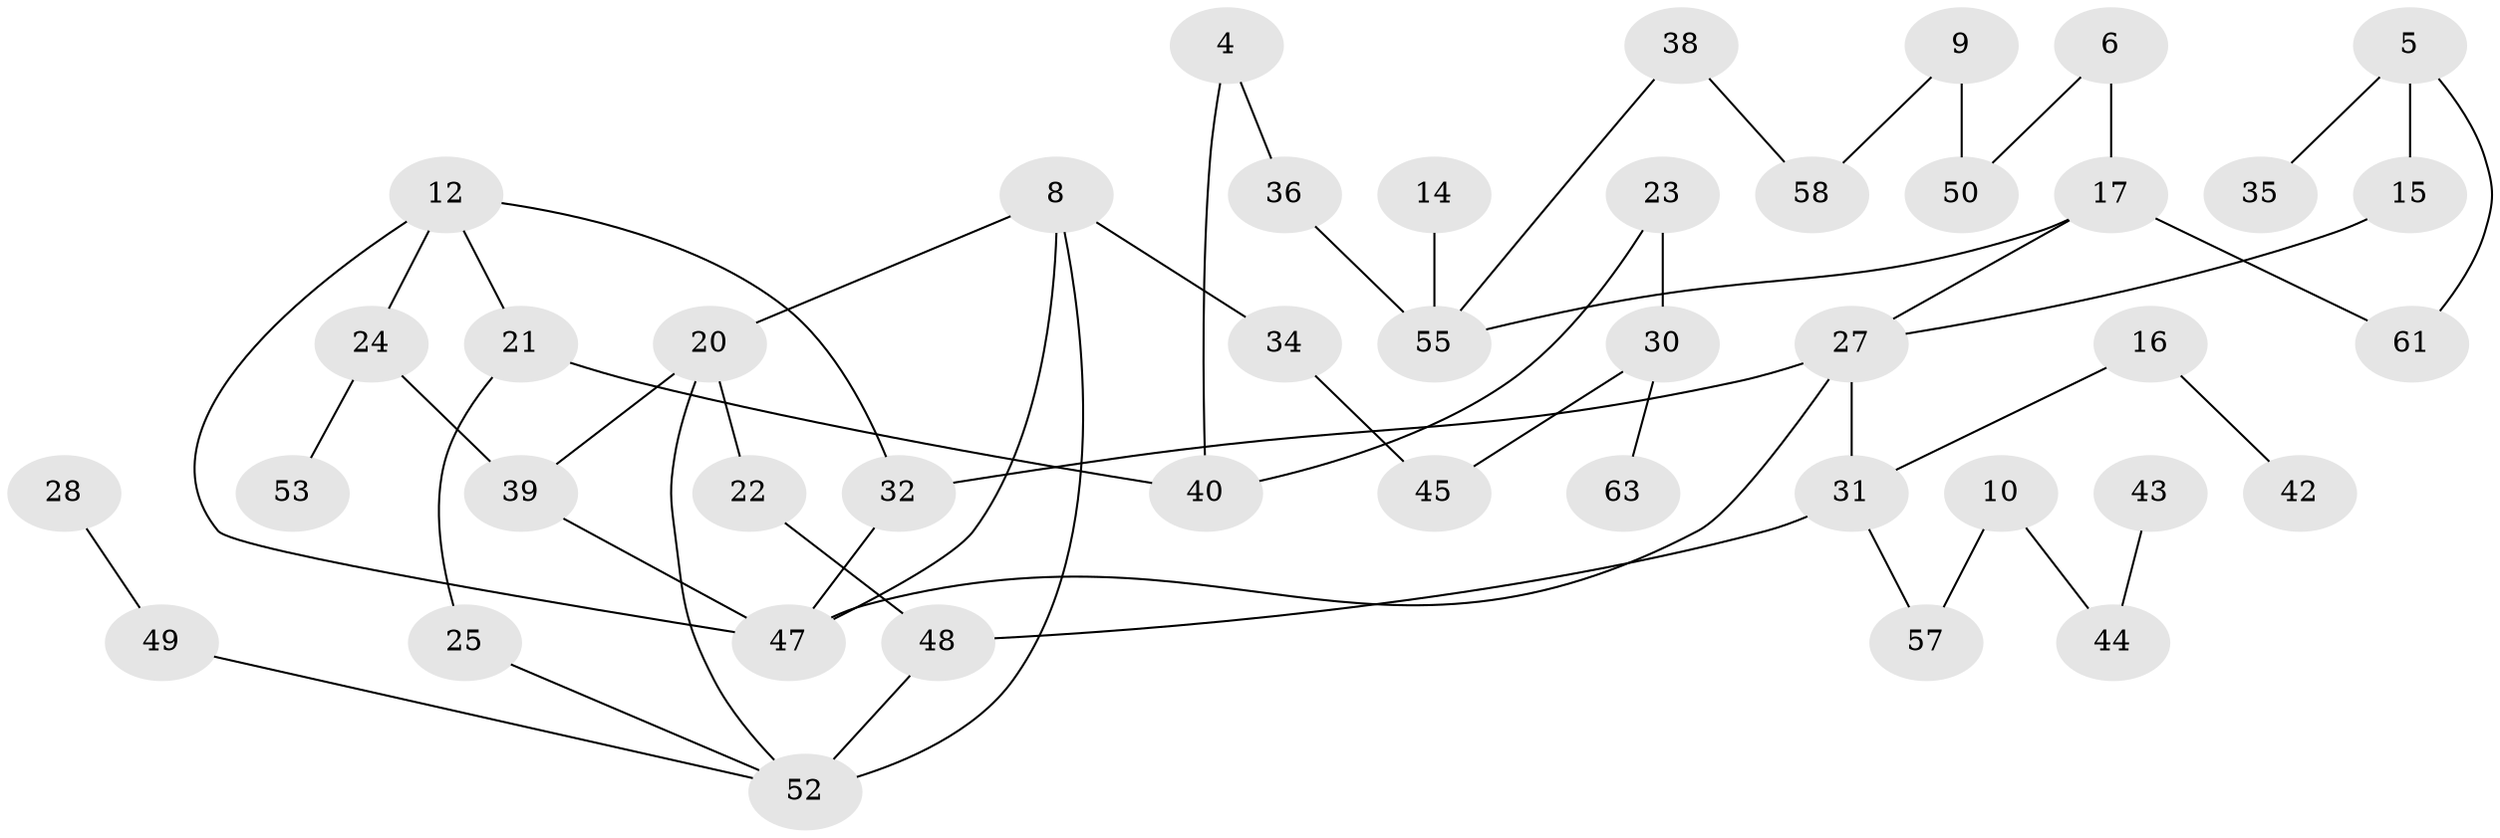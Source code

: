 // original degree distribution, {2: 0.376, 0: 0.136, 1: 0.24, 3: 0.144, 6: 0.016, 4: 0.072, 5: 0.016}
// Generated by graph-tools (version 1.1) at 2025/00/03/09/25 03:00:51]
// undirected, 43 vertices, 54 edges
graph export_dot {
graph [start="1"]
  node [color=gray90,style=filled];
  4;
  5;
  6;
  8;
  9;
  10;
  12;
  14;
  15;
  16;
  17;
  20;
  21;
  22;
  23;
  24;
  25;
  27;
  28;
  30;
  31;
  32;
  34;
  35;
  36;
  38;
  39;
  40;
  42;
  43;
  44;
  45;
  47;
  48;
  49;
  50;
  52;
  53;
  55;
  57;
  58;
  61;
  63;
  4 -- 36 [weight=1.0];
  4 -- 40 [weight=1.0];
  5 -- 15 [weight=1.0];
  5 -- 35 [weight=1.0];
  5 -- 61 [weight=1.0];
  6 -- 17 [weight=1.0];
  6 -- 50 [weight=1.0];
  8 -- 20 [weight=1.0];
  8 -- 34 [weight=1.0];
  8 -- 47 [weight=1.0];
  8 -- 52 [weight=2.0];
  9 -- 50 [weight=1.0];
  9 -- 58 [weight=1.0];
  10 -- 44 [weight=1.0];
  10 -- 57 [weight=1.0];
  12 -- 21 [weight=1.0];
  12 -- 24 [weight=1.0];
  12 -- 32 [weight=1.0];
  12 -- 47 [weight=1.0];
  14 -- 55 [weight=1.0];
  15 -- 27 [weight=1.0];
  16 -- 31 [weight=1.0];
  16 -- 42 [weight=1.0];
  17 -- 27 [weight=1.0];
  17 -- 55 [weight=1.0];
  17 -- 61 [weight=1.0];
  20 -- 22 [weight=1.0];
  20 -- 39 [weight=1.0];
  20 -- 52 [weight=1.0];
  21 -- 25 [weight=1.0];
  21 -- 40 [weight=1.0];
  22 -- 48 [weight=1.0];
  23 -- 30 [weight=1.0];
  23 -- 40 [weight=1.0];
  24 -- 39 [weight=1.0];
  24 -- 53 [weight=1.0];
  25 -- 52 [weight=1.0];
  27 -- 31 [weight=1.0];
  27 -- 32 [weight=1.0];
  27 -- 47 [weight=1.0];
  28 -- 49 [weight=1.0];
  30 -- 45 [weight=1.0];
  30 -- 63 [weight=1.0];
  31 -- 48 [weight=1.0];
  31 -- 57 [weight=1.0];
  32 -- 47 [weight=1.0];
  34 -- 45 [weight=1.0];
  36 -- 55 [weight=1.0];
  38 -- 55 [weight=1.0];
  38 -- 58 [weight=1.0];
  39 -- 47 [weight=1.0];
  43 -- 44 [weight=1.0];
  48 -- 52 [weight=1.0];
  49 -- 52 [weight=1.0];
}
